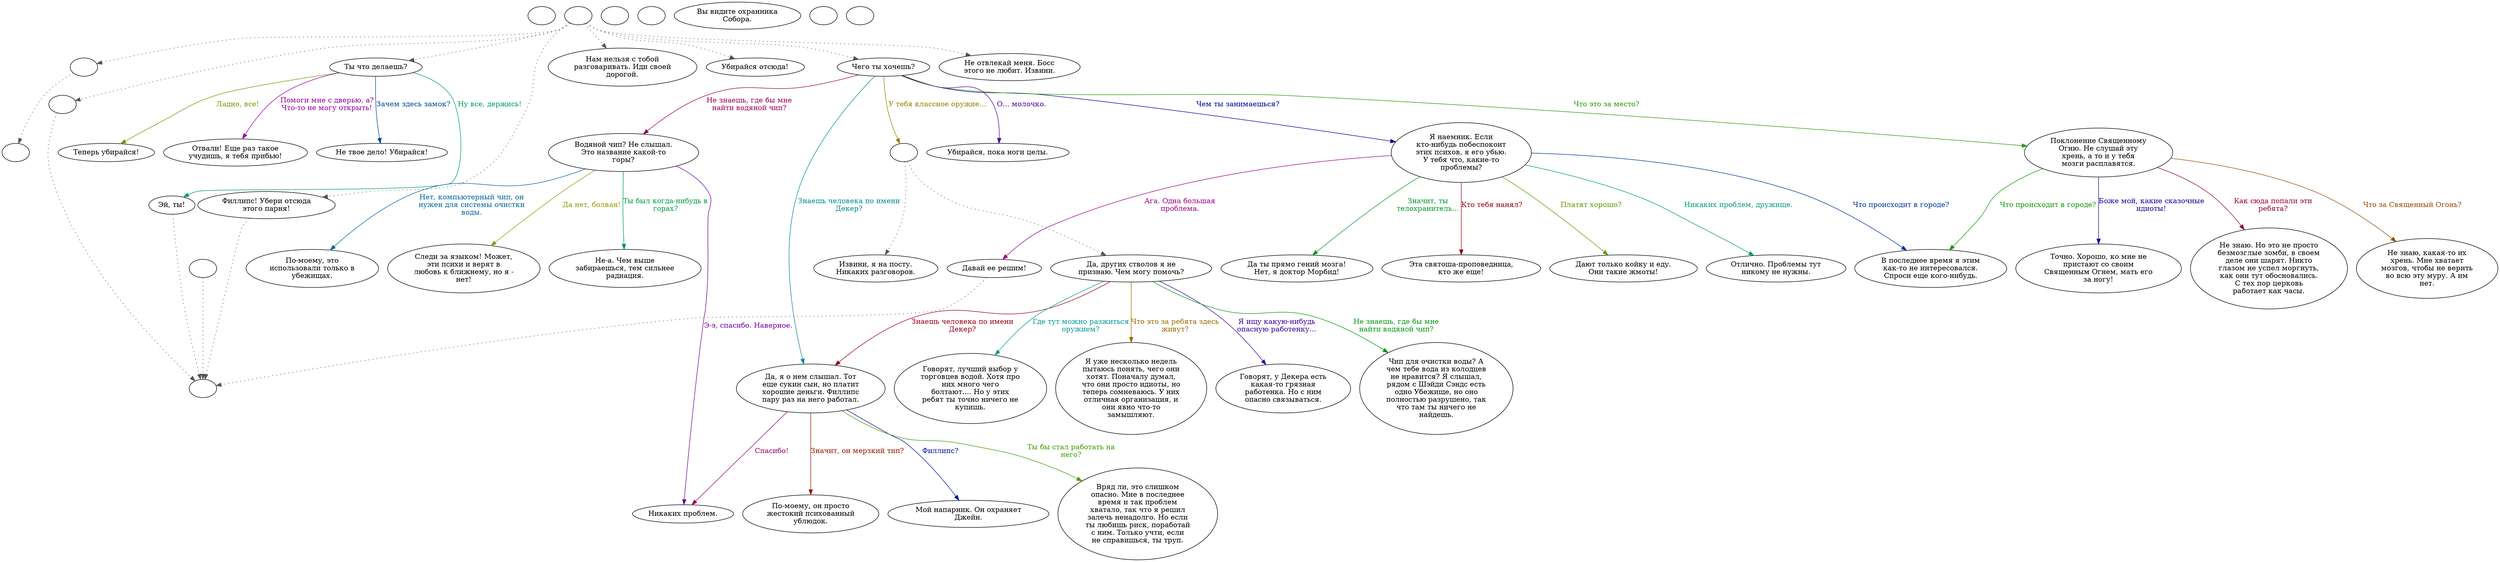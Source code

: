 digraph hchdgrd {
  "start" [style=filled       fillcolor="#FFFFFF"       color="#000000"]
  "start" [label=""]
  "combat" [style=filled       fillcolor="#FFFFFF"       color="#000000"]
  "combat" [label=""]
  "critter_p_proc" [style=filled       fillcolor="#FFFFFF"       color="#000000"]
  "critter_p_proc" -> "combat" [style=dotted color="#555555"]
  "critter_p_proc" [label=""]
  "pickup_p_proc" [style=filled       fillcolor="#FFFFFF"       color="#000000"]
  "pickup_p_proc" [label=""]
  "talk_p_proc" [style=filled       fillcolor="#FFFFFF"       color="#000000"]
  "talk_p_proc" -> "get_reaction" [style=dotted color="#555555"]
  "talk_p_proc" -> "ChildGuard32" [style=dotted color="#555555"]
  "talk_p_proc" -> "ChildGuard37" [style=dotted color="#555555"]
  "talk_p_proc" -> "ChildGuard00" [style=dotted color="#555555"]
  "talk_p_proc" -> "ChildGuard36" [style=dotted color="#555555"]
  "talk_p_proc" -> "ChildGuard01" [style=dotted color="#555555"]
  "talk_p_proc" -> "ChildGuard02" [style=dotted color="#555555"]
  "talk_p_proc" -> "ChildGuard30" [style=dotted color="#555555"]
  "talk_p_proc" [label=""]
  "destroy_p_proc" [style=filled       fillcolor="#FFFFFF"       color="#000000"]
  "destroy_p_proc" [label=""]
  "look_at_p_proc" [style=filled       fillcolor="#FFFFFF"       color="#000000"]
  "look_at_p_proc" [label="Вы видите охранника\nСобора."]
  "damage_p_proc" [style=filled       fillcolor="#FFFFFF"       color="#000000"]
  "damage_p_proc" [label=""]
  "map_enter_p_proc" [style=filled       fillcolor="#FFFFFF"       color="#000000"]
  "map_enter_p_proc" [label=""]
  "ChildGuard00" [style=filled       fillcolor="#FFFFFF"       color="#000000"]
  "ChildGuard00" -> "combat" [style=dotted color="#555555"]
  "ChildGuard00" [label="Филлипс! Убери отсюда\nэтого парня!"]
  "ChildGuard01" [style=filled       fillcolor="#FFFFFF"       color="#000000"]
  "ChildGuard01" [label="Убирайся отсюда!"]
  "ChildGuard02" [style=filled       fillcolor="#FFFFFF"       color="#000000"]
  "ChildGuard02" [label="Чего ты хочешь?"]
  "ChildGuard02" -> "ChildGuard03" [label="Чем ты занимаешься?" color="#000199" fontcolor="#000199"]
  "ChildGuard02" -> "ChildGuard04" [label="Что это за место?" color="#2D9900" fontcolor="#2D9900"]
  "ChildGuard02" -> "ChildGuard05" [label="Не знаешь, где бы мне\nнайти водяной чип?" color="#99005A" fontcolor="#99005A"]
  "ChildGuard02" -> "ChildGuard06" [label="Знаешь человека по имени\nДекер?" color="#008799" fontcolor="#008799"]
  "ChildGuard02" -> "ChildGuard02a" [label="У тебя классное оружие..." color="#997F00" fontcolor="#997F00"]
  "ChildGuard02" -> "ChildGuard09" [label="О... молочко." color="#520099" fontcolor="#520099"]
  "ChildGuard02a" [style=filled       fillcolor="#FFFFFF"       color="#000000"]
  "ChildGuard02a" -> "ChildGuard07" [style=dotted color="#555555"]
  "ChildGuard02a" -> "ChildGuard08" [style=dotted color="#555555"]
  "ChildGuard02a" [label=""]
  "ChildGuard03" [style=filled       fillcolor="#FFFFFF"       color="#000000"]
  "ChildGuard03" [label="Я наемник. Если\nкто-нибудь побеспокоит\nэтих психов, я его убью.\nУ тебя что, какие-то\nпроблемы?"]
  "ChildGuard03" -> "ChildGuard10" [label="Значит, ты\nтелохранитель..." color="#009926" fontcolor="#009926"]
  "ChildGuard03" -> "ChildGuard11" [label="Кто тебя нанял?" color="#990007" fontcolor="#990007"]
  "ChildGuard03" -> "ChildGuard12" [label="Что происходит в городе?" color="#003499" fontcolor="#003499"]
  "ChildGuard03" -> "ChildGuard13" [label="Платят хорошо?" color="#609900" fontcolor="#609900"]
  "ChildGuard03" -> "ChildGuard14" [label="Ага. Одна большая\nпроблема." color="#99008D" fontcolor="#99008D"]
  "ChildGuard03" -> "ChildGuard15" [label="Никаких проблем, дружище." color="#009978" fontcolor="#009978"]
  "ChildGuard04" [style=filled       fillcolor="#FFFFFF"       color="#000000"]
  "ChildGuard04" [label="Поклонение Священному\nОгню. Не слушай эту\nхрень, а то и у тебя\nмозги расплавятся."]
  "ChildGuard04" -> "ChildGuard16" [label="Что за Священный Огонь?" color="#994C00" fontcolor="#994C00"]
  "ChildGuard04" -> "ChildGuard17" [label="Боже мой, какие сказочные\nидиоты!" color="#1F0099" fontcolor="#1F0099"]
  "ChildGuard04" -> "ChildGuard12" [label="Что происходит в городе?" color="#0E9900" fontcolor="#0E9900"]
  "ChildGuard04" -> "ChildGuard18" [label="Как сюда попали эти\nребята?" color="#99003A" fontcolor="#99003A"]
  "ChildGuard05" [style=filled       fillcolor="#FFFFFF"       color="#000000"]
  "ChildGuard05" [label="Водяной чип? Не слышал.\nЭто название какой-то\nгоры?"]
  "ChildGuard05" -> "ChildGuard19" [label="Нет, компьютерный чип, он\nнужен для системы очистки\nводы." color="#006799" fontcolor="#006799"]
  "ChildGuard05" -> "ChildGuard20" [label="Да нет, болван!" color="#949900" fontcolor="#949900"]
  "ChildGuard05" -> "ChildGuard21" [label="Э-э, спасибо. Наверное." color="#720099" fontcolor="#720099"]
  "ChildGuard05" -> "ChildGuard22" [label="Ты был когда-нибудь в\nгорах?" color="#009945" fontcolor="#009945"]
  "ChildGuard06" [style=filled       fillcolor="#FFFFFF"       color="#000000"]
  "ChildGuard06" [label="Да, я о нем слышал. Тот\nеще сукин сын, но платит\nхорошие деньги. Филлипс\nпару раз на него работал."]
  "ChildGuard06" -> "ChildGuard23" [label="Значит, он мерзкий тип?" color="#991900" fontcolor="#991900"]
  "ChildGuard06" -> "ChildGuard24" [label="Филлипс?" color="#001499" fontcolor="#001499"]
  "ChildGuard06" -> "ChildGuard25" [label="Ты бы стал работать на\nнего?" color="#419900" fontcolor="#419900"]
  "ChildGuard06" -> "ChildGuard21" [label="Спасибо!" color="#99006D" fontcolor="#99006D"]
  "ChildGuard07" [style=filled       fillcolor="#FFFFFF"       color="#000000"]
  "ChildGuard07" [label="Да, других стволов я не\nпризнаю. Чем могу помочь?"]
  "ChildGuard07" -> "ChildGuard26" [label="Где тут можно разжиться\nоружием?" color="#009998" fontcolor="#009998"]
  "ChildGuard07" -> "ChildGuard27" [label="Что это за ребята здесь\nживут?" color="#996B00" fontcolor="#996B00"]
  "ChildGuard07" -> "ChildGuard28" [label="Я ищу какую-нибудь\nопасную работенку..." color="#3F0099" fontcolor="#3F0099"]
  "ChildGuard07" -> "ChildGuard29" [label="Не знаешь, где бы мне\nнайти водяной чип?" color="#009912" fontcolor="#009912"]
  "ChildGuard07" -> "ChildGuard06" [label="Знаешь человека по имени\nДекер?" color="#99001B" fontcolor="#99001B"]
  "ChildGuard08" [style=filled       fillcolor="#FFFFFF"       color="#000000"]
  "ChildGuard08" [label="Извини, я на посту.\nНикаких разговоров."]
  "ChildGuard09" [style=filled       fillcolor="#FFFFFF"       color="#000000"]
  "ChildGuard09" [label="Убирайся, пока ноги целы."]
  "ChildGuard10" [style=filled       fillcolor="#FFFFFF"       color="#000000"]
  "ChildGuard10" [label="Да ты прямо гений мозга!\nНет, я доктор Морбид!"]
  "ChildGuard11" [style=filled       fillcolor="#FFFFFF"       color="#000000"]
  "ChildGuard11" [label="Эта святоша-проповедница,\nкто же еще!"]
  "ChildGuard12" [style=filled       fillcolor="#FFFFFF"       color="#000000"]
  "ChildGuard12" [label="В последнее время я этим\nкак-то не интересовался.\nСпроси еще кого-нибудь."]
  "ChildGuard13" [style=filled       fillcolor="#FFFFFF"       color="#000000"]
  "ChildGuard13" [label="Дают только койку и еду.\nОни такие жмоты!"]
  "ChildGuard14" [style=filled       fillcolor="#FFFFFF"       color="#000000"]
  "ChildGuard14" -> "combat" [style=dotted color="#555555"]
  "ChildGuard14" [label="Давай ее решим!"]
  "ChildGuard15" [style=filled       fillcolor="#FFFFFF"       color="#000000"]
  "ChildGuard15" [label="Отлично. Проблемы тут\nникому не нужны."]
  "ChildGuard16" [style=filled       fillcolor="#FFFFFF"       color="#000000"]
  "ChildGuard16" [label="Не знаю, какая-то их\nхрень. Мне хватает\nмозгов, чтобы не верить\nво всю эту муру. А им\nнет."]
  "ChildGuard17" [style=filled       fillcolor="#FFFFFF"       color="#000000"]
  "ChildGuard17" [label="Точно. Хорошо, ко мне не\nпристают со своим\nСвященным Огнем, мать его\nза ногу!"]
  "ChildGuard18" [style=filled       fillcolor="#FFFFFF"       color="#000000"]
  "ChildGuard18" [label="Не знаю. Но это не просто\nбезмозглые зомби, в своем\nделе они шарят. Никто\nглазом не успел моргнуть,\nкак они тут обосновались.\nС тех пор церковь\nработает как часы."]
  "ChildGuard19" [style=filled       fillcolor="#FFFFFF"       color="#000000"]
  "ChildGuard19" [label="По-моему, это\nиспользовали только в\nубежищах."]
  "ChildGuard20" [style=filled       fillcolor="#FFFFFF"       color="#000000"]
  "ChildGuard20" [label="Следи за языком! Может,\nэти психи и верят в\nлюбовь к ближнему, но я -\nнет!"]
  "ChildGuard21" [style=filled       fillcolor="#FFFFFF"       color="#000000"]
  "ChildGuard21" [label="Никаких проблем."]
  "ChildGuard22" [style=filled       fillcolor="#FFFFFF"       color="#000000"]
  "ChildGuard22" [label="Не-а. Чем выше\nзабираешься, тем сильнее\nрадиация."]
  "ChildGuard23" [style=filled       fillcolor="#FFFFFF"       color="#000000"]
  "ChildGuard23" [label="По-моему, он просто\nжестокий психованный\nублюдок."]
  "ChildGuard24" [style=filled       fillcolor="#FFFFFF"       color="#000000"]
  "ChildGuard24" [label="Мой напарник. Он охраняет\nДжейн."]
  "ChildGuard25" [style=filled       fillcolor="#FFFFFF"       color="#000000"]
  "ChildGuard25" [label="Вряд ли, это слишком\nопасно. Мне в последнее\nвремя и так проблем\nхватало, так что я решил\nзалечь ненадолго. Но если\nты любишь риск, поработай\nс ним. Только учти, если\nне справишься, ты труп."]
  "ChildGuard26" [style=filled       fillcolor="#FFFFFF"       color="#000000"]
  "ChildGuard26" [label="Говорят, лучший выбор у\nторговцев водой. Хотя про\nних много чего\nболтают.... Но у этих\nребят ты точно ничего не\nкупишь."]
  "ChildGuard27" [style=filled       fillcolor="#FFFFFF"       color="#000000"]
  "ChildGuard27" [label="Я уже несколько недель\nпытаюсь понять, чего они\nхотят. Поначалу думал,\nчто они просто идиоты, но\nтеперь сомневаюсь. У них\nотличная организация, и\nони явно что-то\nзамышляют."]
  "ChildGuard28" [style=filled       fillcolor="#FFFFFF"       color="#000000"]
  "ChildGuard28" [label="Говорят, у Декера есть\nкакая-то грязная\nработенка. Но с ним\nопасно связываться."]
  "ChildGuard29" [style=filled       fillcolor="#FFFFFF"       color="#000000"]
  "ChildGuard29" [label="Чип для очистки воды? А\nчем тебе вода из колодцев\nне нравится? Я слышал,\nрядом с Шэйди Сэндс есть\nодно Убежище, но оно\nполностью разрушено, так\nчто там ты ничего не\nнайдешь."]
  "ChildGuard30" [style=filled       fillcolor="#FFFFFF"       color="#000000"]
  "ChildGuard30" [label="Не отвлекай меня. Босс\nэтого не любит. Извини."]
  "ChildGuard31" [style=filled       fillcolor="#FFFFFF"       color="#000000"]
  "ChildGuard31" -> "combat" [style=dotted color="#555555"]
  "ChildGuard31" [label="Эй, ты!"]
  "ChildGuard32" [style=filled       fillcolor="#FFFFFF"       color="#000000"]
  "ChildGuard32" [label="Ты что делаешь?"]
  "ChildGuard32" -> "ChildGuard33" [label="Зачем здесь замок?" color="#004799" fontcolor="#004799"]
  "ChildGuard32" -> "ChildGuard34" [label="Ладно, все!" color="#749900" fontcolor="#749900"]
  "ChildGuard32" -> "ChildGuard35" [label="Помоги мне с дверью, а?\nЧто-то не могу открыть!" color="#910099" fontcolor="#910099"]
  "ChildGuard32" -> "ChildGuard31" [label="Ну все, держись!" color="#009965" fontcolor="#009965"]
  "ChildGuard33" [style=filled       fillcolor="#FFFFFF"       color="#000000"]
  "ChildGuard33" [label="Не твое дело! Убирайся!"]
  "ChildGuard34" [style=filled       fillcolor="#FFFFFF"       color="#000000"]
  "ChildGuard34" [label="Теперь убирайся!"]
  "ChildGuard35" [style=filled       fillcolor="#FFFFFF"       color="#000000"]
  "ChildGuard35" [label="Отвали! Еще раз такое\nучудишь, я тебя прибью!"]
  "ChildGuard36" [style=filled       fillcolor="#FFFFFF"       color="#000000"]
  "ChildGuard36" [label="Нам нельзя с тобой\nразговаривать. Иди своей\nдорогой."]
  "ChildGuard37" [style=filled       fillcolor="#FFFFFF"       color="#000000"]
  "ChildGuard37" -> "combat" [style=dotted color="#555555"]
  "ChildGuard37" [label=""]
  "get_reaction" [style=filled       fillcolor="#FFFFFF"       color="#000000"]
  "get_reaction" -> "ReactToLevel" [style=dotted color="#555555"]
  "get_reaction" [label=""]
  "ReactToLevel" [style=filled       fillcolor="#FFFFFF"       color="#000000"]
  "ReactToLevel" [label=""]
}